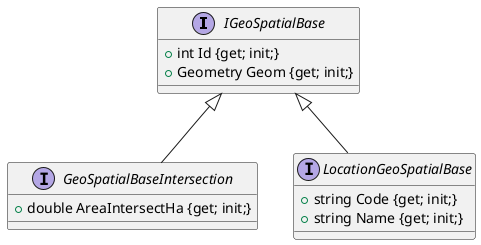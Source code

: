 @startuml

interface IGeoSpatialBase {
    +int Id {get; init;}
    +Geometry Geom {get; init;}
}

interface GeoSpatialBaseIntersection extends IGeoSpatialBase {
    +double AreaIntersectHa {get; init;}
}

interface LocationGeoSpatialBase extends IGeoSpatialBase {
    +string Code {get; init;}
    +string Name {get; init;}
}

@enduml
